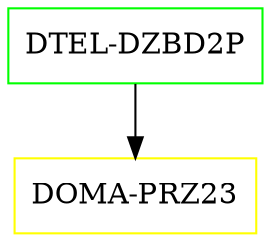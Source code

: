 digraph G {
  "DTEL-DZBD2P" [shape=box,color=green];
  "DOMA-PRZ23" [shape=box,color=yellow,URL="./DOMA_PRZ23.html"];
  "DTEL-DZBD2P" -> "DOMA-PRZ23";
}
